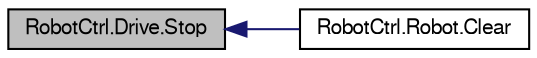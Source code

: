 digraph G
{
  edge [fontname="FreeSans",fontsize="10",labelfontname="FreeSans",labelfontsize="10"];
  node [fontname="FreeSans",fontsize="10",shape=record];
  rankdir=LR;
  Node1 [label="RobotCtrl.Drive.Stop",height=0.2,width=0.4,color="black", fillcolor="grey75", style="filled" fontcolor="black"];
  Node1 -> Node2 [dir=back,color="midnightblue",fontsize="10",style="solid"];
  Node2 [label="RobotCtrl.Robot.Clear",height=0.2,width=0.4,color="black", fillcolor="white", style="filled",URL="$class_robot_ctrl_1_1_robot.html#afb01a74bfcb74eab60f041a368f93737"];
}
